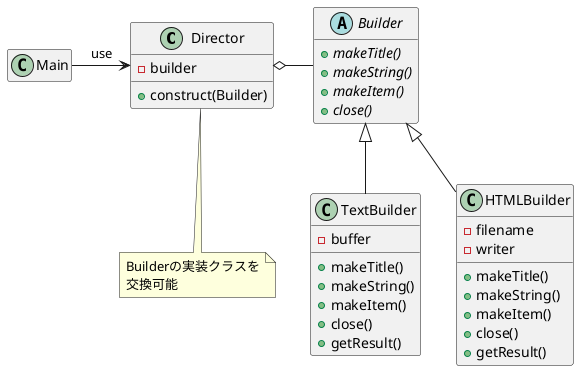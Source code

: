 @startuml

skinparam shadowing false
hide empty methods
hide empty fields

class Director{
    - builder
    + construct(Builder)
}
note bottom: Builderの実装クラスを\n交換可能

abstract class Builder{
    + {abstract}makeTitle()
    + {abstract}makeString()
    + {abstract}makeItem()
    + {abstract}close()
}
class TextBuilder extends Builder {
    - buffer
    + makeTitle()
    + makeString()
    + makeItem()
    + close()
    + getResult()
}
class HTMLBuilder extends Builder {
    - filename
    - writer
    + makeTitle()
    + makeString()
    + makeItem()
    + close()
    + getResult()
}

class Main

Director o- Builder
Main -> Director : use

@enduml